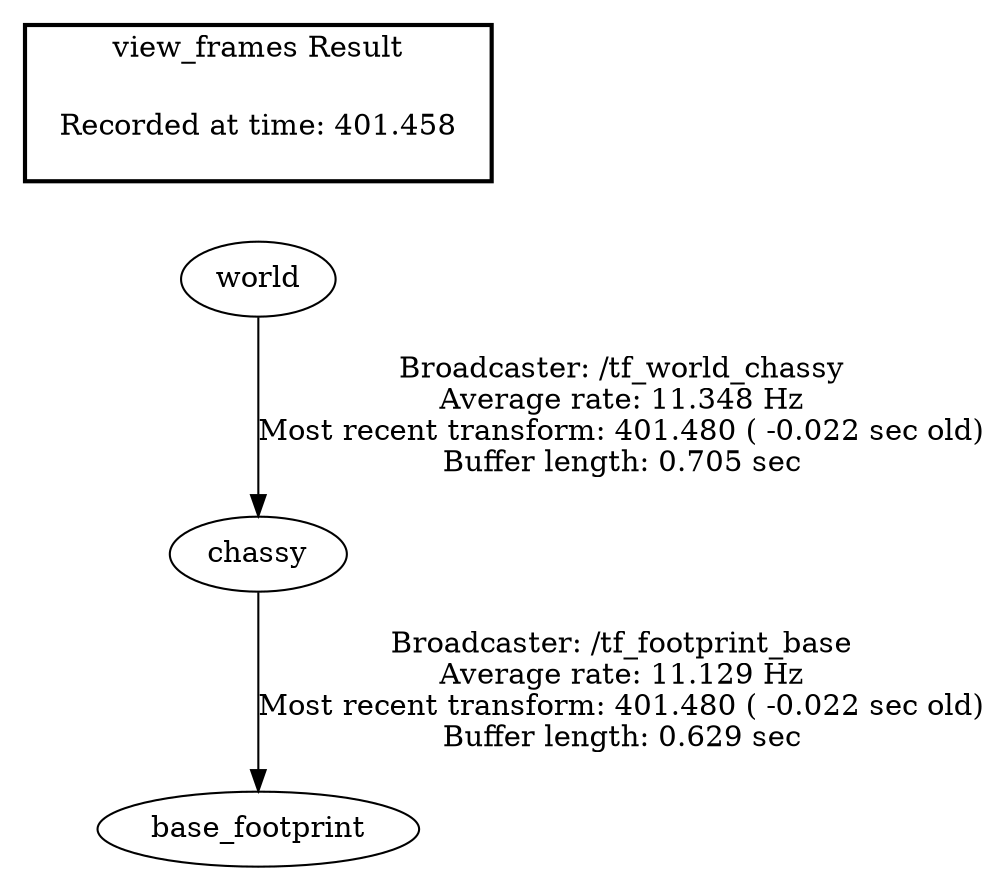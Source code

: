 digraph G {
"world" -> "chassy"[label="Broadcaster: /tf_world_chassy\nAverage rate: 11.348 Hz\nMost recent transform: 401.480 ( -0.022 sec old)\nBuffer length: 0.705 sec\n"];
"chassy" -> "base_footprint"[label="Broadcaster: /tf_footprint_base\nAverage rate: 11.129 Hz\nMost recent transform: 401.480 ( -0.022 sec old)\nBuffer length: 0.629 sec\n"];
edge [style=invis];
 subgraph cluster_legend { style=bold; color=black; label ="view_frames Result";
"Recorded at time: 401.458"[ shape=plaintext ] ;
 }->"world";
}